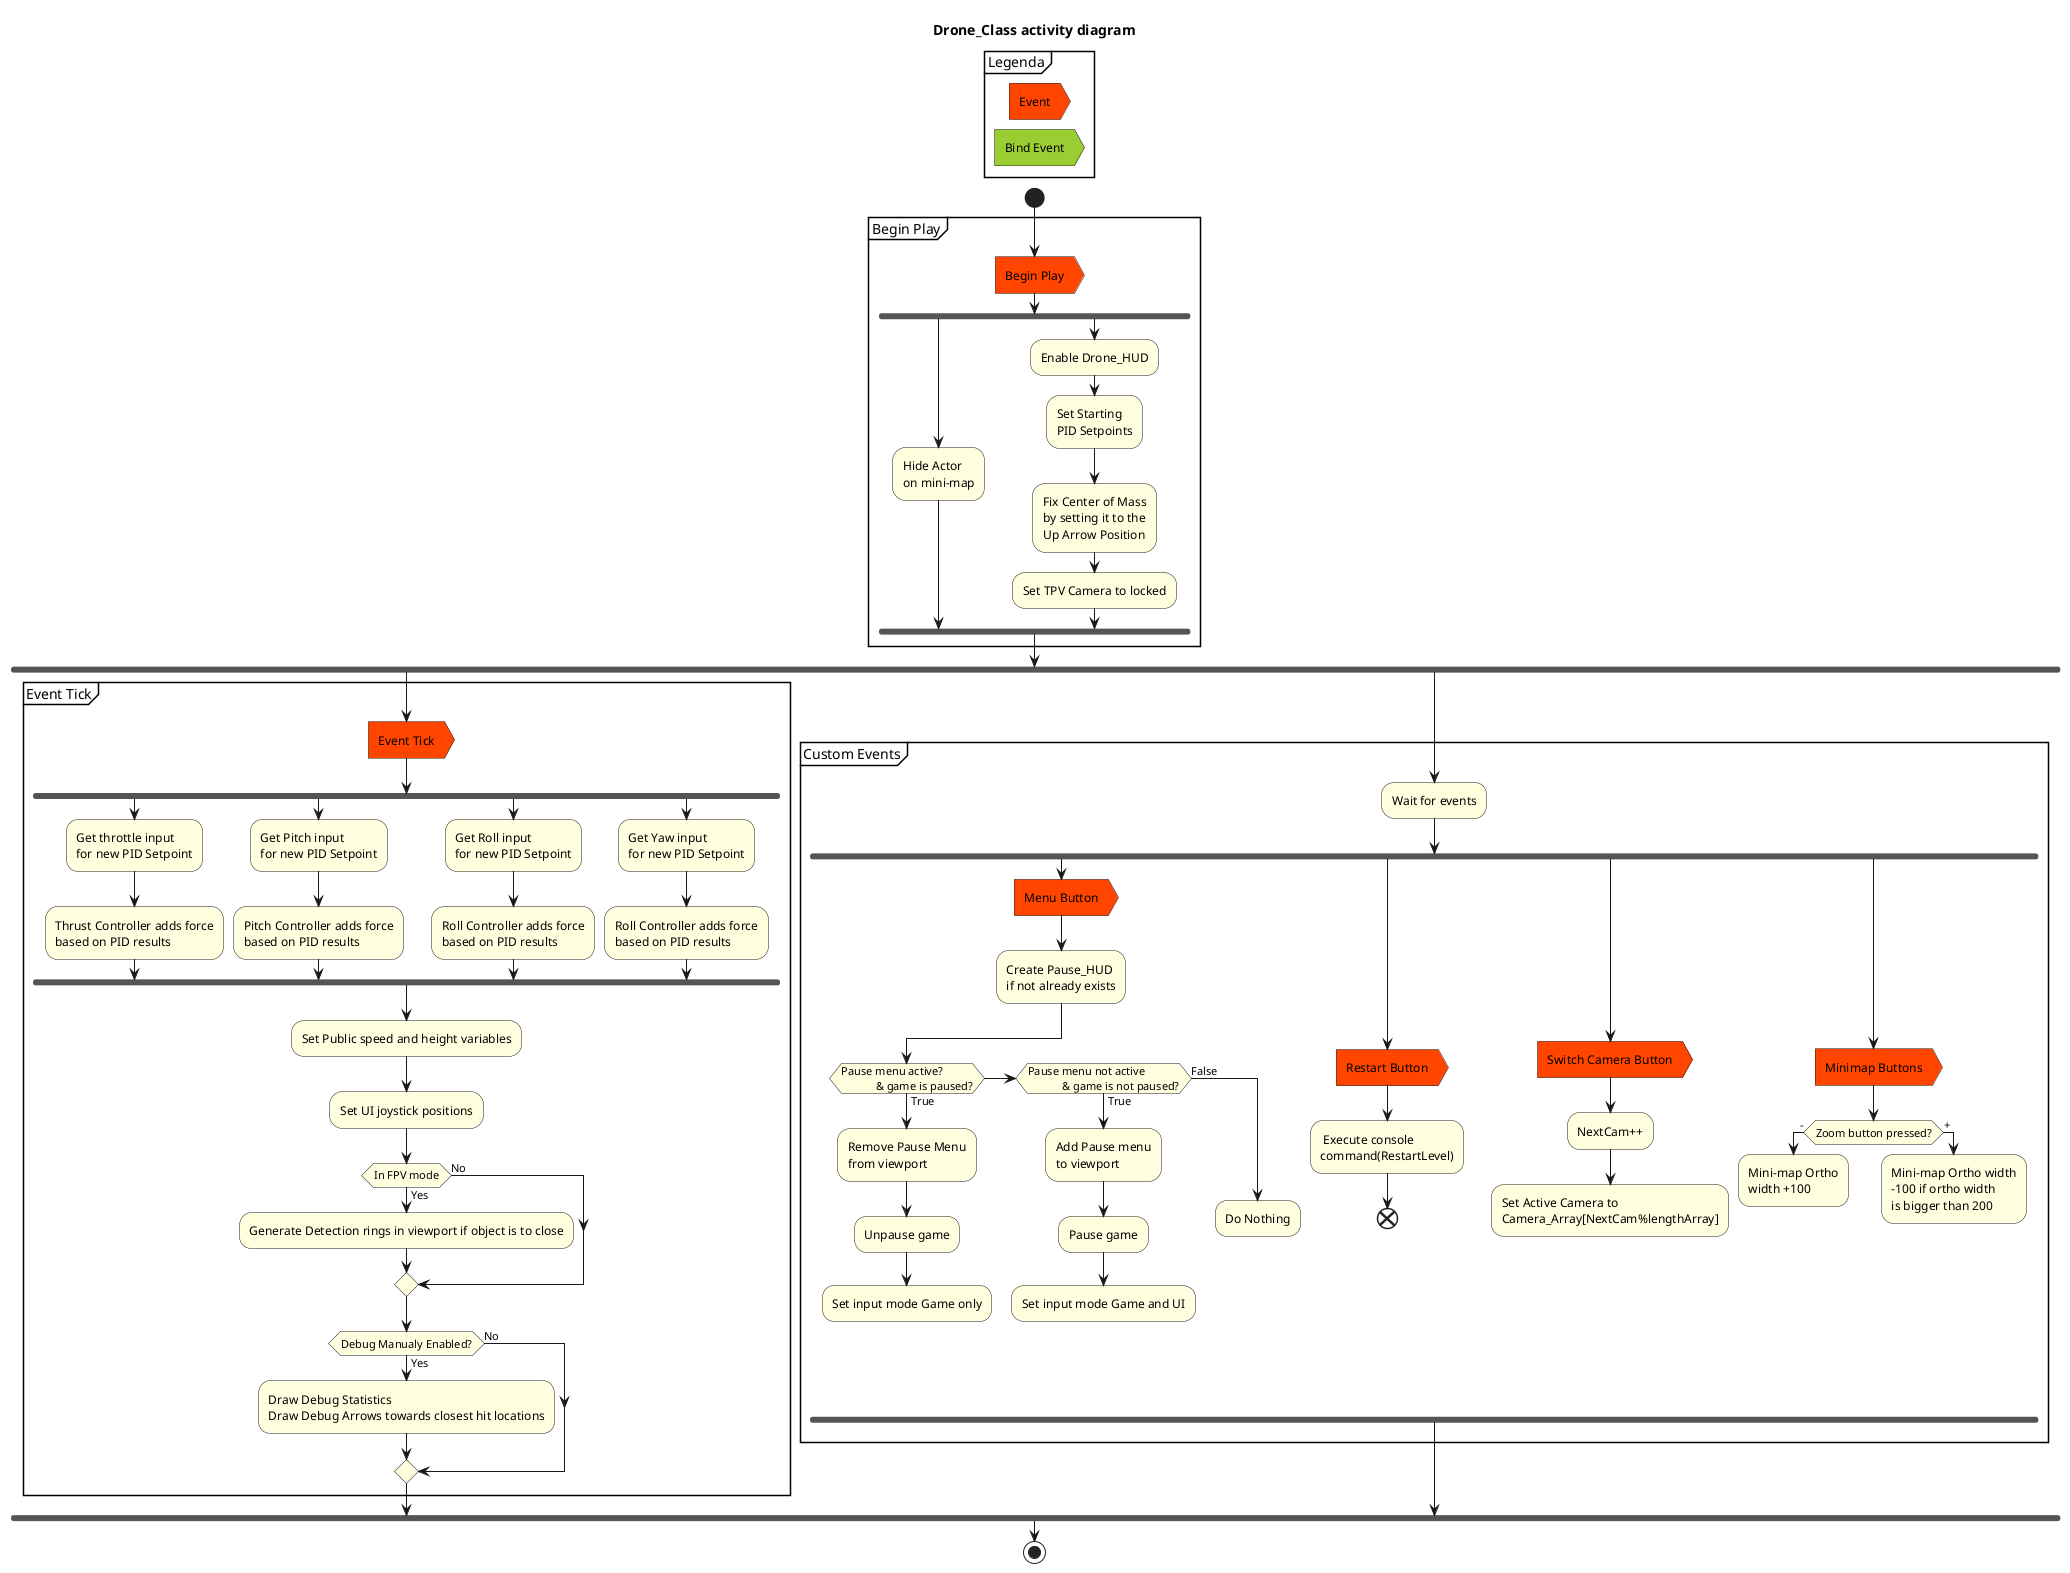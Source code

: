 @startuml
title Drone_Class activity diagram
skinparam ActivityBackgroundColor lightyellow



partition Legenda {
    #OrangeRed:Event>
    detach
    #YellowGreen:Bind Event>
    detach
}

start

partition Begin Play {
    #OrangeRed:Begin Play>
    fork
        :Hide Actor
        on mini-map;
    fork again
        :Enable Drone_HUD;
        :Set Starting
        PID Setpoints;
        :Fix Center of Mass
        by setting it to the
        Up Arrow Position;
        :Set TPV Camera to locked;

    end fork
}

fork

    partition Event Tick {
        #OrangeRed:Event Tick>
        fork
            :Get throttle input
            for new PID Setpoint;
            :Thrust Controller adds force
            based on PID results;
        fork again
            :Get Pitch input
            for new PID Setpoint;
            :Pitch Controller adds force
            based on PID results;
        fork again
            :Get Roll input
            for new PID Setpoint;
            :Roll Controller adds force
            based on PID results;
        fork again
            :Get Yaw input
            for new PID Setpoint;
            :Roll Controller adds force
            based on PID results;
        end fork
        :Set Public speed and height variables;
        :Set UI joystick positions;
        if (In FPV mode) then (Yes)
            :Generate Detection rings in viewport if object is to close;
        else (No)

        endif

        if (Debug Manualy Enabled?) then (Yes)
            :Draw Debug Statistics
            Draw Debug Arrows towards closest hit locations;
        else (No)

        endif

    }

fork again

    partition Custom Events {
        :Wait for events;
        fork
            #OrangeRed:Menu Button>
            :Create Pause_HUD
            if not already exists;
            if (Pause menu active?
            & game is paused?) then (True)
            :Remove Pause Menu
            from viewport;
            :Unpause game;
            :Set input mode Game only;
            detach
            elseif (Pause menu not active
            & game is not paused?) then (True)
            :Add Pause menu
            to viewport;
            :Pause game;
            :Set input mode Game and UI;
            detach
            else (False)
            :Do Nothing;
            kill
        endif
    fork again
        #OrangeRed:Restart Button>
        : Execute console
        command(RestartLevel);
        end
    fork again
        #OrangeRed:Switch Camera Button>
        :NextCam++;
        :Set Active Camera to
        Camera_Array[NextCam%lengthArray];
        detach
    fork again
        #OrangeRed:Minimap Buttons>
        if (Zoom button pressed?) then (-)
            :Mini-map Ortho
            width +100;
        else (+)
            :Mini-map Ortho width
            -100 if ortho width
            is bigger than 200;
            endif
            detach
        end fork
    }
end fork

stop
@enduml